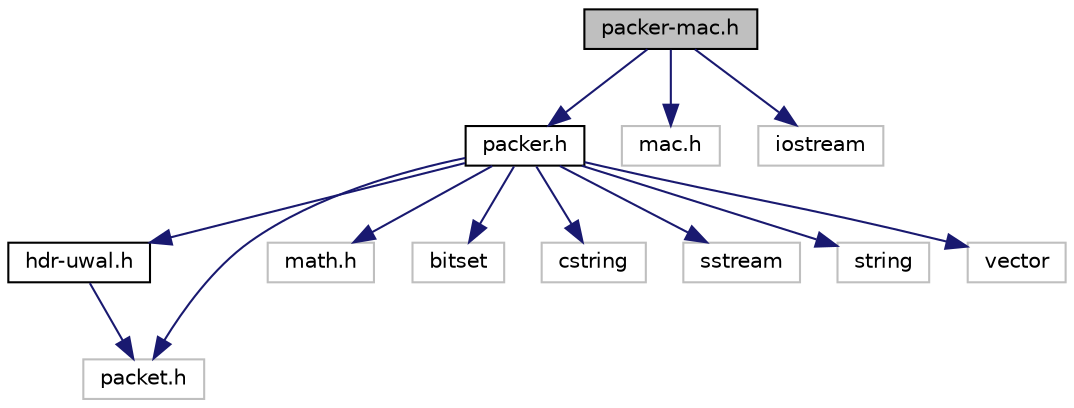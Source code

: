digraph "packer-mac.h"
{
 // LATEX_PDF_SIZE
  edge [fontname="Helvetica",fontsize="10",labelfontname="Helvetica",labelfontsize="10"];
  node [fontname="Helvetica",fontsize="10",shape=record];
  Node1 [label="packer-mac.h",height=0.2,width=0.4,color="black", fillcolor="grey75", style="filled", fontcolor="black",tooltip="Header of the class responsible to map the ns2 packet of mac into a bit stream, and vice-versa."];
  Node1 -> Node2 [color="midnightblue",fontsize="10",style="solid",fontname="Helvetica"];
  Node2 [label="packer.h",height=0.2,width=0.4,color="black", fillcolor="white", style="filled",URL="$packer_8h.html",tooltip="Header of the class responsible to map an NS-Miracle packet into a bit stream, and vice-versa."];
  Node2 -> Node3 [color="midnightblue",fontsize="10",style="solid",fontname="Helvetica"];
  Node3 [label="hdr-uwal.h",height=0.2,width=0.4,color="black", fillcolor="white", style="filled",URL="$hdr-uwal_8h.html",tooltip="Header of the class providing the Uwal header's description."];
  Node3 -> Node4 [color="midnightblue",fontsize="10",style="solid",fontname="Helvetica"];
  Node4 [label="packet.h",height=0.2,width=0.4,color="grey75", fillcolor="white", style="filled",tooltip=" "];
  Node2 -> Node5 [color="midnightblue",fontsize="10",style="solid",fontname="Helvetica"];
  Node5 [label="math.h",height=0.2,width=0.4,color="grey75", fillcolor="white", style="filled",tooltip=" "];
  Node2 -> Node4 [color="midnightblue",fontsize="10",style="solid",fontname="Helvetica"];
  Node2 -> Node6 [color="midnightblue",fontsize="10",style="solid",fontname="Helvetica"];
  Node6 [label="bitset",height=0.2,width=0.4,color="grey75", fillcolor="white", style="filled",tooltip=" "];
  Node2 -> Node7 [color="midnightblue",fontsize="10",style="solid",fontname="Helvetica"];
  Node7 [label="cstring",height=0.2,width=0.4,color="grey75", fillcolor="white", style="filled",tooltip=" "];
  Node2 -> Node8 [color="midnightblue",fontsize="10",style="solid",fontname="Helvetica"];
  Node8 [label="sstream",height=0.2,width=0.4,color="grey75", fillcolor="white", style="filled",tooltip=" "];
  Node2 -> Node9 [color="midnightblue",fontsize="10",style="solid",fontname="Helvetica"];
  Node9 [label="string",height=0.2,width=0.4,color="grey75", fillcolor="white", style="filled",tooltip=" "];
  Node2 -> Node10 [color="midnightblue",fontsize="10",style="solid",fontname="Helvetica"];
  Node10 [label="vector",height=0.2,width=0.4,color="grey75", fillcolor="white", style="filled",tooltip=" "];
  Node1 -> Node11 [color="midnightblue",fontsize="10",style="solid",fontname="Helvetica"];
  Node11 [label="mac.h",height=0.2,width=0.4,color="grey75", fillcolor="white", style="filled",tooltip=" "];
  Node1 -> Node12 [color="midnightblue",fontsize="10",style="solid",fontname="Helvetica"];
  Node12 [label="iostream",height=0.2,width=0.4,color="grey75", fillcolor="white", style="filled",tooltip=" "];
}
